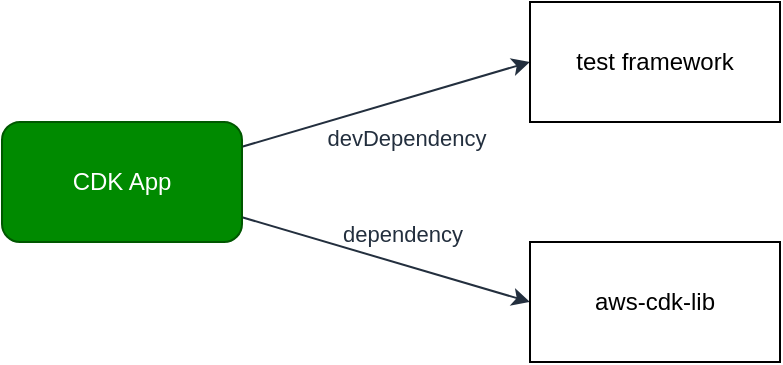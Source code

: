<mxfile>
    <diagram id="fcklBkBn1Yev63ZBhZ7s" name="App">
        <mxGraphModel dx="896" dy="873" grid="0" gridSize="10" guides="1" tooltips="1" connect="1" arrows="1" fold="1" page="1" pageScale="1" pageWidth="827" pageHeight="1169" background="#ffffff" math="0" shadow="0">
            <root>
                <mxCell id="0"/>
                <mxCell id="1" parent="0"/>
                <mxCell id="5" style="edgeStyle=none;html=1;entryX=0;entryY=0.5;entryDx=0;entryDy=0;strokeColor=#232F3E;" parent="1" source="2" target="4" edge="1">
                    <mxGeometry relative="1" as="geometry"/>
                </mxCell>
                <mxCell id="7" value="devDependency" style="edgeLabel;html=1;align=center;verticalAlign=middle;resizable=0;points=[];labelBackgroundColor=none;fontColor=#232F3E;" parent="5" vertex="1" connectable="0">
                    <mxGeometry x="-0.065" y="2" relative="1" as="geometry">
                        <mxPoint x="15" y="17" as="offset"/>
                    </mxGeometry>
                </mxCell>
                <mxCell id="6" style="edgeStyle=none;html=1;entryX=0;entryY=0.5;entryDx=0;entryDy=0;strokeColor=#232F3E;" parent="1" source="2" target="3" edge="1">
                    <mxGeometry relative="1" as="geometry"/>
                </mxCell>
                <mxCell id="8" value="dependency" style="edgeLabel;html=1;align=center;verticalAlign=middle;resizable=0;points=[];labelBackgroundColor=none;fontColor=#232F3E;" parent="6" vertex="1" connectable="0">
                    <mxGeometry x="-0.073" y="1" relative="1" as="geometry">
                        <mxPoint x="13" y="-11" as="offset"/>
                    </mxGeometry>
                </mxCell>
                <mxCell id="2" value="CDK App" style="rounded=1;whiteSpace=wrap;html=1;fillColor=#008a00;fontColor=#ffffff;strokeColor=#005700;" parent="1" vertex="1">
                    <mxGeometry x="103" y="142" width="120" height="60" as="geometry"/>
                </mxCell>
                <mxCell id="3" value="aws-cdk-lib" style="rounded=0;whiteSpace=wrap;html=1;" parent="1" vertex="1">
                    <mxGeometry x="367" y="202" width="125" height="60" as="geometry"/>
                </mxCell>
                <mxCell id="4" value="test framework" style="rounded=0;whiteSpace=wrap;html=1;" parent="1" vertex="1">
                    <mxGeometry x="367" y="82" width="125" height="60" as="geometry"/>
                </mxCell>
            </root>
        </mxGraphModel>
    </diagram>
    <diagram name="Lib" id="85Bbhy94f8VCOMP5KX8y">
        <mxGraphModel dx="896" dy="873" grid="0" gridSize="10" guides="1" tooltips="1" connect="1" arrows="1" fold="1" page="1" pageScale="1" pageWidth="827" pageHeight="1169" background="#ffffff" math="0" shadow="0">
            <root>
                <mxCell id="BJSYIpWvNSTKdMuEG5ET-0"/>
                <mxCell id="BJSYIpWvNSTKdMuEG5ET-1" parent="BJSYIpWvNSTKdMuEG5ET-0"/>
                <mxCell id="vMJtIe2W5ofuSogrzNda-10" value="&lt;div&gt;&lt;span&gt;&amp;nbsp;npm package&lt;/span&gt;&lt;/div&gt;" style="rounded=0;whiteSpace=wrap;html=1;labelBackgroundColor=none;fontColor=#232F3E;fillColor=none;align=left;verticalAlign=top;strokeWidth=1;strokeColor=#232F3E;dashed=1;" parent="BJSYIpWvNSTKdMuEG5ET-1" vertex="1">
                    <mxGeometry x="313" y="136" width="415" height="196" as="geometry"/>
                </mxCell>
                <mxCell id="BJSYIpWvNSTKdMuEG5ET-2" style="edgeStyle=none;html=1;entryX=0;entryY=0.5;entryDx=0;entryDy=0;strokeColor=#232F3E;" parent="BJSYIpWvNSTKdMuEG5ET-1" source="BJSYIpWvNSTKdMuEG5ET-6" target="BJSYIpWvNSTKdMuEG5ET-8" edge="1">
                    <mxGeometry relative="1" as="geometry"/>
                </mxCell>
                <mxCell id="BJSYIpWvNSTKdMuEG5ET-3" value="devDependency" style="edgeLabel;html=1;align=center;verticalAlign=middle;resizable=0;points=[];labelBackgroundColor=none;fontColor=#232F3E;" parent="BJSYIpWvNSTKdMuEG5ET-2" vertex="1" connectable="0">
                    <mxGeometry x="-0.065" y="2" relative="1" as="geometry">
                        <mxPoint x="-33" y="-16" as="offset"/>
                    </mxGeometry>
                </mxCell>
                <mxCell id="BJSYIpWvNSTKdMuEG5ET-4" style="edgeStyle=none;html=1;entryX=0;entryY=0.5;entryDx=0;entryDy=0;strokeColor=#232F3E;" parent="BJSYIpWvNSTKdMuEG5ET-1" source="BJSYIpWvNSTKdMuEG5ET-6" target="BJSYIpWvNSTKdMuEG5ET-7" edge="1">
                    <mxGeometry relative="1" as="geometry"/>
                </mxCell>
                <mxCell id="BJSYIpWvNSTKdMuEG5ET-5" value="dependency" style="edgeLabel;html=1;align=center;verticalAlign=middle;resizable=0;points=[];labelBackgroundColor=none;fontColor=#232F3E;" parent="BJSYIpWvNSTKdMuEG5ET-4" vertex="1" connectable="0">
                    <mxGeometry x="-0.073" y="1" relative="1" as="geometry">
                        <mxPoint x="-34" y="17" as="offset"/>
                    </mxGeometry>
                </mxCell>
                <mxCell id="vMJtIe2W5ofuSogrzNda-1" style="edgeStyle=none;html=1;fontColor=#232F3E;strokeColor=#232F3E;" parent="BJSYIpWvNSTKdMuEG5ET-1" source="BJSYIpWvNSTKdMuEG5ET-6" target="vMJtIe2W5ofuSogrzNda-0" edge="1">
                    <mxGeometry relative="1" as="geometry"/>
                </mxCell>
                <mxCell id="vMJtIe2W5ofuSogrzNda-14" style="edgeStyle=none;html=1;fontColor=#232F3E;strokeColor=#232F3E;" parent="BJSYIpWvNSTKdMuEG5ET-1" source="BJSYIpWvNSTKdMuEG5ET-6" target="vMJtIe2W5ofuSogrzNda-15" edge="1">
                    <mxGeometry relative="1" as="geometry">
                        <mxPoint x="165" y="384" as="targetPoint"/>
                    </mxGeometry>
                </mxCell>
                <mxCell id="BJSYIpWvNSTKdMuEG5ET-6" value="CDK App" style="rounded=1;whiteSpace=wrap;html=1;" parent="BJSYIpWvNSTKdMuEG5ET-1" vertex="1">
                    <mxGeometry x="105" y="199" width="120" height="60" as="geometry"/>
                </mxCell>
                <mxCell id="BJSYIpWvNSTKdMuEG5ET-7" value="aws-cdk-lib" style="rounded=0;whiteSpace=wrap;html=1;" parent="BJSYIpWvNSTKdMuEG5ET-1" vertex="1">
                    <mxGeometry x="354" y="370" width="120" height="60" as="geometry"/>
                </mxCell>
                <mxCell id="BJSYIpWvNSTKdMuEG5ET-8" value="test framework" style="rounded=0;whiteSpace=wrap;html=1;" parent="BJSYIpWvNSTKdMuEG5ET-1" vertex="1">
                    <mxGeometry x="354" y="29" width="120" height="60" as="geometry"/>
                </mxCell>
                <mxCell id="vMJtIe2W5ofuSogrzNda-4" style="edgeStyle=none;html=1;entryX=0;entryY=0.5;entryDx=0;entryDy=0;fontColor=#232F3E;strokeColor=#232F3E;" parent="BJSYIpWvNSTKdMuEG5ET-1" source="vMJtIe2W5ofuSogrzNda-0" target="vMJtIe2W5ofuSogrzNda-3" edge="1">
                    <mxGeometry relative="1" as="geometry"/>
                </mxCell>
                <mxCell id="vMJtIe2W5ofuSogrzNda-5" style="edgeStyle=none;html=1;entryX=0.5;entryY=0;entryDx=0;entryDy=0;fontColor=#232F3E;strokeColor=#232F3E;" parent="BJSYIpWvNSTKdMuEG5ET-1" source="vMJtIe2W5ofuSogrzNda-0" target="BJSYIpWvNSTKdMuEG5ET-7" edge="1">
                    <mxGeometry relative="1" as="geometry"/>
                </mxCell>
                <mxCell id="vMJtIe2W5ofuSogrzNda-3" value="Lib B" style="rounded=0;whiteSpace=wrap;html=1;" parent="BJSYIpWvNSTKdMuEG5ET-1" vertex="1">
                    <mxGeometry x="576" y="214.5" width="80" height="29" as="geometry"/>
                </mxCell>
                <mxCell id="vMJtIe2W5ofuSogrzNda-6" value="devDependency: 2.45.0&lt;br&gt;peerDependency: ^2.45.0" style="edgeLabel;html=1;align=left;verticalAlign=middle;resizable=0;points=[];labelBackgroundColor=none;fontColor=#232F3E;" parent="BJSYIpWvNSTKdMuEG5ET-1" vertex="1" connectable="0">
                    <mxGeometry x="421.001" y="282.998" as="geometry"/>
                </mxCell>
                <mxCell id="vMJtIe2W5ofuSogrzNda-9" value="dependency: ^1.0.5&lt;br&gt;bundledDependency: &amp;lt;no version specified&amp;gt;" style="edgeLabel;html=1;align=left;verticalAlign=middle;resizable=0;points=[];labelBackgroundColor=none;fontColor=#232F3E;" parent="BJSYIpWvNSTKdMuEG5ET-1" vertex="1" connectable="0">
                    <mxGeometry x="516.001" y="156.998" as="geometry">
                        <mxPoint x="-15" y="36" as="offset"/>
                    </mxGeometry>
                </mxCell>
                <mxCell id="vMJtIe2W5ofuSogrzNda-12" style="edgeStyle=none;html=1;entryX=0.5;entryY=1;entryDx=0;entryDy=0;fontColor=#232F3E;strokeColor=#232F3E;exitX=0.5;exitY=0;exitDx=0;exitDy=0;" parent="BJSYIpWvNSTKdMuEG5ET-1" source="vMJtIe2W5ofuSogrzNda-0" target="BJSYIpWvNSTKdMuEG5ET-8" edge="1">
                    <mxGeometry relative="1" as="geometry"/>
                </mxCell>
                <mxCell id="vMJtIe2W5ofuSogrzNda-0" value="CDK Library" style="rounded=0;whiteSpace=wrap;html=1;fillColor=#60a917;fontColor=#ffffff;strokeColor=#2D7600;" parent="BJSYIpWvNSTKdMuEG5ET-1" vertex="1">
                    <mxGeometry x="354" y="199" width="120" height="60" as="geometry"/>
                </mxCell>
                <mxCell id="vMJtIe2W5ofuSogrzNda-13" value="devDependency" style="edgeLabel;html=1;align=center;verticalAlign=middle;resizable=0;points=[];labelBackgroundColor=none;fontColor=#232F3E;" parent="BJSYIpWvNSTKdMuEG5ET-1" vertex="1" connectable="0">
                    <mxGeometry x="466.997" y="112.996" as="geometry">
                        <mxPoint x="-3" y="1" as="offset"/>
                    </mxGeometry>
                </mxCell>
                <mxCell id="vMJtIe2W5ofuSogrzNda-15" value="Lib B" style="rounded=0;whiteSpace=wrap;html=1;" parent="BJSYIpWvNSTKdMuEG5ET-1" vertex="1">
                    <mxGeometry x="125" y="385.5" width="80" height="29" as="geometry"/>
                </mxCell>
                <mxCell id="vMJtIe2W5ofuSogrzNda-16" value="dependency: ^2.0" style="edgeLabel;html=1;align=center;verticalAlign=middle;resizable=0;points=[];labelBackgroundColor=none;fontColor=#232F3E;" parent="BJSYIpWvNSTKdMuEG5ET-1" vertex="1" connectable="0">
                    <mxGeometry x="114.998" y="326.997" as="geometry">
                        <mxPoint x="4" y="-1" as="offset"/>
                    </mxGeometry>
                </mxCell>
            </root>
        </mxGraphModel>
    </diagram>
</mxfile>